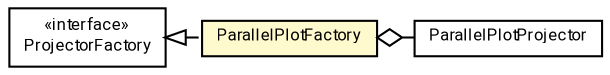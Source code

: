 #!/usr/local/bin/dot
#
# Class diagram 
# Generated by UMLGraph version R5_7_2-60-g0e99a6 (http://www.spinellis.gr/umlgraph/)
#

digraph G {
	graph [fontnames="svg"]
	edge [fontname="Roboto",fontsize=7,labelfontname="Roboto",labelfontsize=7,color="black"];
	node [fontname="Roboto",fontcolor="black",fontsize=8,shape=plaintext,margin=0,width=0,height=0];
	nodesep=0.15;
	ranksep=0.25;
	rankdir=LR;
	// de.lmu.ifi.dbs.elki.visualization.projector.ParallelPlotProjector<V extends de.lmu.ifi.dbs.elki.data.spatial.SpatialComparable>
	c8008761 [label=<<table title="de.lmu.ifi.dbs.elki.visualization.projector.ParallelPlotProjector" border="0" cellborder="1" cellspacing="0" cellpadding="2" href="ParallelPlotProjector.html" target="_parent">
		<tr><td><table border="0" cellspacing="0" cellpadding="1">
		<tr><td align="center" balign="center"> <font face="Roboto">ParallelPlotProjector</font> </td></tr>
		</table></td></tr>
		</table>>, URL="ParallelPlotProjector.html"];
	// de.lmu.ifi.dbs.elki.visualization.projector.ProjectorFactory
	c8008765 [label=<<table title="de.lmu.ifi.dbs.elki.visualization.projector.ProjectorFactory" border="0" cellborder="1" cellspacing="0" cellpadding="2" href="ProjectorFactory.html" target="_parent">
		<tr><td><table border="0" cellspacing="0" cellpadding="1">
		<tr><td align="center" balign="center"> &#171;interface&#187; </td></tr>
		<tr><td align="center" balign="center"> <font face="Roboto">ProjectorFactory</font> </td></tr>
		</table></td></tr>
		</table>>, URL="ProjectorFactory.html"];
	// de.lmu.ifi.dbs.elki.visualization.projector.ParallelPlotFactory
	c8008769 [label=<<table title="de.lmu.ifi.dbs.elki.visualization.projector.ParallelPlotFactory" border="0" cellborder="1" cellspacing="0" cellpadding="2" bgcolor="lemonChiffon" href="ParallelPlotFactory.html" target="_parent">
		<tr><td><table border="0" cellspacing="0" cellpadding="1">
		<tr><td align="center" balign="center"> <font face="Roboto">ParallelPlotFactory</font> </td></tr>
		</table></td></tr>
		</table>>, URL="ParallelPlotFactory.html"];
	// de.lmu.ifi.dbs.elki.visualization.projector.ParallelPlotFactory implements de.lmu.ifi.dbs.elki.visualization.projector.ProjectorFactory
	c8008765 -> c8008769 [arrowtail=empty,style=dashed,dir=back,weight=9];
	// de.lmu.ifi.dbs.elki.visualization.projector.ParallelPlotFactory has de.lmu.ifi.dbs.elki.visualization.projector.ParallelPlotProjector<V extends de.lmu.ifi.dbs.elki.data.spatial.SpatialComparable>
	c8008769 -> c8008761 [arrowhead=none,arrowtail=ediamond,dir=back,weight=4];
}


